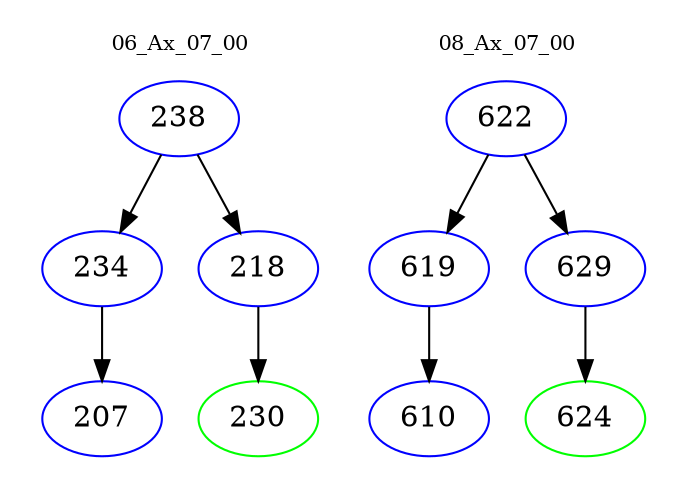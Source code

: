 digraph{
subgraph cluster_0 {
color = white
label = "06_Ax_07_00";
fontsize=10;
T0_238 [label="238", color="blue"]
T0_238 -> T0_234 [color="black"]
T0_234 [label="234", color="blue"]
T0_234 -> T0_207 [color="black"]
T0_207 [label="207", color="blue"]
T0_238 -> T0_218 [color="black"]
T0_218 [label="218", color="blue"]
T0_218 -> T0_230 [color="black"]
T0_230 [label="230", color="green"]
}
subgraph cluster_1 {
color = white
label = "08_Ax_07_00";
fontsize=10;
T1_622 [label="622", color="blue"]
T1_622 -> T1_619 [color="black"]
T1_619 [label="619", color="blue"]
T1_619 -> T1_610 [color="black"]
T1_610 [label="610", color="blue"]
T1_622 -> T1_629 [color="black"]
T1_629 [label="629", color="blue"]
T1_629 -> T1_624 [color="black"]
T1_624 [label="624", color="green"]
}
}
